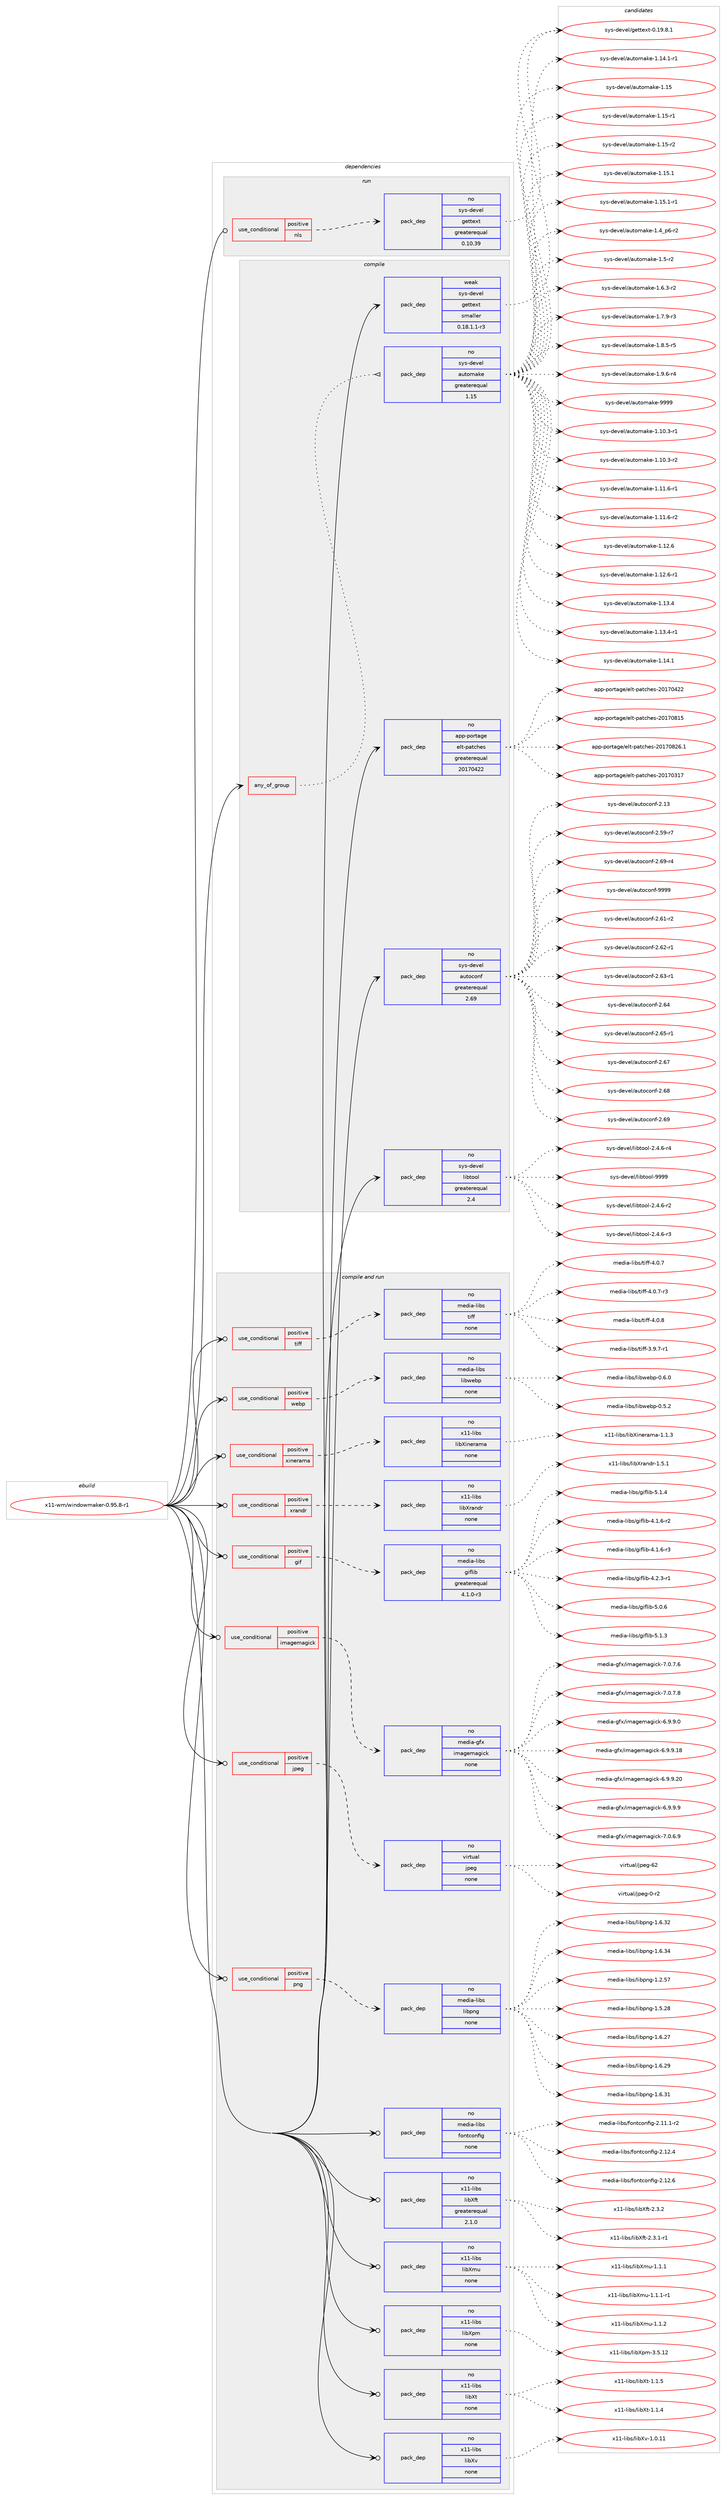 digraph prolog {

# *************
# Graph options
# *************

newrank=true;
concentrate=true;
compound=true;
graph [rankdir=LR,fontname=Helvetica,fontsize=10,ranksep=1.5];#, ranksep=2.5, nodesep=0.2];
edge  [arrowhead=vee];
node  [fontname=Helvetica,fontsize=10];

# **********
# The ebuild
# **********

subgraph cluster_leftcol {
color=gray;
rank=same;
label=<<i>ebuild</i>>;
id [label="x11-wm/windowmaker-0.95.8-r1", color=red, width=4, href="../x11-wm/windowmaker-0.95.8-r1.svg"];
}

# ****************
# The dependencies
# ****************

subgraph cluster_midcol {
color=gray;
label=<<i>dependencies</i>>;
subgraph cluster_compile {
fillcolor="#eeeeee";
style=filled;
label=<<i>compile</i>>;
subgraph any9800 {
dependency533812 [label=<<TABLE BORDER="0" CELLBORDER="1" CELLSPACING="0" CELLPADDING="4"><TR><TD CELLPADDING="10">any_of_group</TD></TR></TABLE>>, shape=none, color=red];subgraph pack399285 {
dependency533813 [label=<<TABLE BORDER="0" CELLBORDER="1" CELLSPACING="0" CELLPADDING="4" WIDTH="220"><TR><TD ROWSPAN="6" CELLPADDING="30">pack_dep</TD></TR><TR><TD WIDTH="110">no</TD></TR><TR><TD>sys-devel</TD></TR><TR><TD>automake</TD></TR><TR><TD>greaterequal</TD></TR><TR><TD>1.15</TD></TR></TABLE>>, shape=none, color=blue];
}
dependency533812:e -> dependency533813:w [weight=20,style="dotted",arrowhead="oinv"];
}
id:e -> dependency533812:w [weight=20,style="solid",arrowhead="vee"];
subgraph pack399286 {
dependency533814 [label=<<TABLE BORDER="0" CELLBORDER="1" CELLSPACING="0" CELLPADDING="4" WIDTH="220"><TR><TD ROWSPAN="6" CELLPADDING="30">pack_dep</TD></TR><TR><TD WIDTH="110">no</TD></TR><TR><TD>app-portage</TD></TR><TR><TD>elt-patches</TD></TR><TR><TD>greaterequal</TD></TR><TR><TD>20170422</TD></TR></TABLE>>, shape=none, color=blue];
}
id:e -> dependency533814:w [weight=20,style="solid",arrowhead="vee"];
subgraph pack399287 {
dependency533815 [label=<<TABLE BORDER="0" CELLBORDER="1" CELLSPACING="0" CELLPADDING="4" WIDTH="220"><TR><TD ROWSPAN="6" CELLPADDING="30">pack_dep</TD></TR><TR><TD WIDTH="110">no</TD></TR><TR><TD>sys-devel</TD></TR><TR><TD>autoconf</TD></TR><TR><TD>greaterequal</TD></TR><TR><TD>2.69</TD></TR></TABLE>>, shape=none, color=blue];
}
id:e -> dependency533815:w [weight=20,style="solid",arrowhead="vee"];
subgraph pack399288 {
dependency533816 [label=<<TABLE BORDER="0" CELLBORDER="1" CELLSPACING="0" CELLPADDING="4" WIDTH="220"><TR><TD ROWSPAN="6" CELLPADDING="30">pack_dep</TD></TR><TR><TD WIDTH="110">no</TD></TR><TR><TD>sys-devel</TD></TR><TR><TD>libtool</TD></TR><TR><TD>greaterequal</TD></TR><TR><TD>2.4</TD></TR></TABLE>>, shape=none, color=blue];
}
id:e -> dependency533816:w [weight=20,style="solid",arrowhead="vee"];
subgraph pack399289 {
dependency533817 [label=<<TABLE BORDER="0" CELLBORDER="1" CELLSPACING="0" CELLPADDING="4" WIDTH="220"><TR><TD ROWSPAN="6" CELLPADDING="30">pack_dep</TD></TR><TR><TD WIDTH="110">weak</TD></TR><TR><TD>sys-devel</TD></TR><TR><TD>gettext</TD></TR><TR><TD>smaller</TD></TR><TR><TD>0.18.1.1-r3</TD></TR></TABLE>>, shape=none, color=blue];
}
id:e -> dependency533817:w [weight=20,style="solid",arrowhead="vee"];
}
subgraph cluster_compileandrun {
fillcolor="#eeeeee";
style=filled;
label=<<i>compile and run</i>>;
subgraph cond124374 {
dependency533818 [label=<<TABLE BORDER="0" CELLBORDER="1" CELLSPACING="0" CELLPADDING="4"><TR><TD ROWSPAN="3" CELLPADDING="10">use_conditional</TD></TR><TR><TD>positive</TD></TR><TR><TD>gif</TD></TR></TABLE>>, shape=none, color=red];
subgraph pack399290 {
dependency533819 [label=<<TABLE BORDER="0" CELLBORDER="1" CELLSPACING="0" CELLPADDING="4" WIDTH="220"><TR><TD ROWSPAN="6" CELLPADDING="30">pack_dep</TD></TR><TR><TD WIDTH="110">no</TD></TR><TR><TD>media-libs</TD></TR><TR><TD>giflib</TD></TR><TR><TD>greaterequal</TD></TR><TR><TD>4.1.0-r3</TD></TR></TABLE>>, shape=none, color=blue];
}
dependency533818:e -> dependency533819:w [weight=20,style="dashed",arrowhead="vee"];
}
id:e -> dependency533818:w [weight=20,style="solid",arrowhead="odotvee"];
subgraph cond124375 {
dependency533820 [label=<<TABLE BORDER="0" CELLBORDER="1" CELLSPACING="0" CELLPADDING="4"><TR><TD ROWSPAN="3" CELLPADDING="10">use_conditional</TD></TR><TR><TD>positive</TD></TR><TR><TD>imagemagick</TD></TR></TABLE>>, shape=none, color=red];
subgraph pack399291 {
dependency533821 [label=<<TABLE BORDER="0" CELLBORDER="1" CELLSPACING="0" CELLPADDING="4" WIDTH="220"><TR><TD ROWSPAN="6" CELLPADDING="30">pack_dep</TD></TR><TR><TD WIDTH="110">no</TD></TR><TR><TD>media-gfx</TD></TR><TR><TD>imagemagick</TD></TR><TR><TD>none</TD></TR><TR><TD></TD></TR></TABLE>>, shape=none, color=blue];
}
dependency533820:e -> dependency533821:w [weight=20,style="dashed",arrowhead="vee"];
}
id:e -> dependency533820:w [weight=20,style="solid",arrowhead="odotvee"];
subgraph cond124376 {
dependency533822 [label=<<TABLE BORDER="0" CELLBORDER="1" CELLSPACING="0" CELLPADDING="4"><TR><TD ROWSPAN="3" CELLPADDING="10">use_conditional</TD></TR><TR><TD>positive</TD></TR><TR><TD>jpeg</TD></TR></TABLE>>, shape=none, color=red];
subgraph pack399292 {
dependency533823 [label=<<TABLE BORDER="0" CELLBORDER="1" CELLSPACING="0" CELLPADDING="4" WIDTH="220"><TR><TD ROWSPAN="6" CELLPADDING="30">pack_dep</TD></TR><TR><TD WIDTH="110">no</TD></TR><TR><TD>virtual</TD></TR><TR><TD>jpeg</TD></TR><TR><TD>none</TD></TR><TR><TD></TD></TR></TABLE>>, shape=none, color=blue];
}
dependency533822:e -> dependency533823:w [weight=20,style="dashed",arrowhead="vee"];
}
id:e -> dependency533822:w [weight=20,style="solid",arrowhead="odotvee"];
subgraph cond124377 {
dependency533824 [label=<<TABLE BORDER="0" CELLBORDER="1" CELLSPACING="0" CELLPADDING="4"><TR><TD ROWSPAN="3" CELLPADDING="10">use_conditional</TD></TR><TR><TD>positive</TD></TR><TR><TD>png</TD></TR></TABLE>>, shape=none, color=red];
subgraph pack399293 {
dependency533825 [label=<<TABLE BORDER="0" CELLBORDER="1" CELLSPACING="0" CELLPADDING="4" WIDTH="220"><TR><TD ROWSPAN="6" CELLPADDING="30">pack_dep</TD></TR><TR><TD WIDTH="110">no</TD></TR><TR><TD>media-libs</TD></TR><TR><TD>libpng</TD></TR><TR><TD>none</TD></TR><TR><TD></TD></TR></TABLE>>, shape=none, color=blue];
}
dependency533824:e -> dependency533825:w [weight=20,style="dashed",arrowhead="vee"];
}
id:e -> dependency533824:w [weight=20,style="solid",arrowhead="odotvee"];
subgraph cond124378 {
dependency533826 [label=<<TABLE BORDER="0" CELLBORDER="1" CELLSPACING="0" CELLPADDING="4"><TR><TD ROWSPAN="3" CELLPADDING="10">use_conditional</TD></TR><TR><TD>positive</TD></TR><TR><TD>tiff</TD></TR></TABLE>>, shape=none, color=red];
subgraph pack399294 {
dependency533827 [label=<<TABLE BORDER="0" CELLBORDER="1" CELLSPACING="0" CELLPADDING="4" WIDTH="220"><TR><TD ROWSPAN="6" CELLPADDING="30">pack_dep</TD></TR><TR><TD WIDTH="110">no</TD></TR><TR><TD>media-libs</TD></TR><TR><TD>tiff</TD></TR><TR><TD>none</TD></TR><TR><TD></TD></TR></TABLE>>, shape=none, color=blue];
}
dependency533826:e -> dependency533827:w [weight=20,style="dashed",arrowhead="vee"];
}
id:e -> dependency533826:w [weight=20,style="solid",arrowhead="odotvee"];
subgraph cond124379 {
dependency533828 [label=<<TABLE BORDER="0" CELLBORDER="1" CELLSPACING="0" CELLPADDING="4"><TR><TD ROWSPAN="3" CELLPADDING="10">use_conditional</TD></TR><TR><TD>positive</TD></TR><TR><TD>webp</TD></TR></TABLE>>, shape=none, color=red];
subgraph pack399295 {
dependency533829 [label=<<TABLE BORDER="0" CELLBORDER="1" CELLSPACING="0" CELLPADDING="4" WIDTH="220"><TR><TD ROWSPAN="6" CELLPADDING="30">pack_dep</TD></TR><TR><TD WIDTH="110">no</TD></TR><TR><TD>media-libs</TD></TR><TR><TD>libwebp</TD></TR><TR><TD>none</TD></TR><TR><TD></TD></TR></TABLE>>, shape=none, color=blue];
}
dependency533828:e -> dependency533829:w [weight=20,style="dashed",arrowhead="vee"];
}
id:e -> dependency533828:w [weight=20,style="solid",arrowhead="odotvee"];
subgraph cond124380 {
dependency533830 [label=<<TABLE BORDER="0" CELLBORDER="1" CELLSPACING="0" CELLPADDING="4"><TR><TD ROWSPAN="3" CELLPADDING="10">use_conditional</TD></TR><TR><TD>positive</TD></TR><TR><TD>xinerama</TD></TR></TABLE>>, shape=none, color=red];
subgraph pack399296 {
dependency533831 [label=<<TABLE BORDER="0" CELLBORDER="1" CELLSPACING="0" CELLPADDING="4" WIDTH="220"><TR><TD ROWSPAN="6" CELLPADDING="30">pack_dep</TD></TR><TR><TD WIDTH="110">no</TD></TR><TR><TD>x11-libs</TD></TR><TR><TD>libXinerama</TD></TR><TR><TD>none</TD></TR><TR><TD></TD></TR></TABLE>>, shape=none, color=blue];
}
dependency533830:e -> dependency533831:w [weight=20,style="dashed",arrowhead="vee"];
}
id:e -> dependency533830:w [weight=20,style="solid",arrowhead="odotvee"];
subgraph cond124381 {
dependency533832 [label=<<TABLE BORDER="0" CELLBORDER="1" CELLSPACING="0" CELLPADDING="4"><TR><TD ROWSPAN="3" CELLPADDING="10">use_conditional</TD></TR><TR><TD>positive</TD></TR><TR><TD>xrandr</TD></TR></TABLE>>, shape=none, color=red];
subgraph pack399297 {
dependency533833 [label=<<TABLE BORDER="0" CELLBORDER="1" CELLSPACING="0" CELLPADDING="4" WIDTH="220"><TR><TD ROWSPAN="6" CELLPADDING="30">pack_dep</TD></TR><TR><TD WIDTH="110">no</TD></TR><TR><TD>x11-libs</TD></TR><TR><TD>libXrandr</TD></TR><TR><TD>none</TD></TR><TR><TD></TD></TR></TABLE>>, shape=none, color=blue];
}
dependency533832:e -> dependency533833:w [weight=20,style="dashed",arrowhead="vee"];
}
id:e -> dependency533832:w [weight=20,style="solid",arrowhead="odotvee"];
subgraph pack399298 {
dependency533834 [label=<<TABLE BORDER="0" CELLBORDER="1" CELLSPACING="0" CELLPADDING="4" WIDTH="220"><TR><TD ROWSPAN="6" CELLPADDING="30">pack_dep</TD></TR><TR><TD WIDTH="110">no</TD></TR><TR><TD>media-libs</TD></TR><TR><TD>fontconfig</TD></TR><TR><TD>none</TD></TR><TR><TD></TD></TR></TABLE>>, shape=none, color=blue];
}
id:e -> dependency533834:w [weight=20,style="solid",arrowhead="odotvee"];
subgraph pack399299 {
dependency533835 [label=<<TABLE BORDER="0" CELLBORDER="1" CELLSPACING="0" CELLPADDING="4" WIDTH="220"><TR><TD ROWSPAN="6" CELLPADDING="30">pack_dep</TD></TR><TR><TD WIDTH="110">no</TD></TR><TR><TD>x11-libs</TD></TR><TR><TD>libXft</TD></TR><TR><TD>greaterequal</TD></TR><TR><TD>2.1.0</TD></TR></TABLE>>, shape=none, color=blue];
}
id:e -> dependency533835:w [weight=20,style="solid",arrowhead="odotvee"];
subgraph pack399300 {
dependency533836 [label=<<TABLE BORDER="0" CELLBORDER="1" CELLSPACING="0" CELLPADDING="4" WIDTH="220"><TR><TD ROWSPAN="6" CELLPADDING="30">pack_dep</TD></TR><TR><TD WIDTH="110">no</TD></TR><TR><TD>x11-libs</TD></TR><TR><TD>libXmu</TD></TR><TR><TD>none</TD></TR><TR><TD></TD></TR></TABLE>>, shape=none, color=blue];
}
id:e -> dependency533836:w [weight=20,style="solid",arrowhead="odotvee"];
subgraph pack399301 {
dependency533837 [label=<<TABLE BORDER="0" CELLBORDER="1" CELLSPACING="0" CELLPADDING="4" WIDTH="220"><TR><TD ROWSPAN="6" CELLPADDING="30">pack_dep</TD></TR><TR><TD WIDTH="110">no</TD></TR><TR><TD>x11-libs</TD></TR><TR><TD>libXpm</TD></TR><TR><TD>none</TD></TR><TR><TD></TD></TR></TABLE>>, shape=none, color=blue];
}
id:e -> dependency533837:w [weight=20,style="solid",arrowhead="odotvee"];
subgraph pack399302 {
dependency533838 [label=<<TABLE BORDER="0" CELLBORDER="1" CELLSPACING="0" CELLPADDING="4" WIDTH="220"><TR><TD ROWSPAN="6" CELLPADDING="30">pack_dep</TD></TR><TR><TD WIDTH="110">no</TD></TR><TR><TD>x11-libs</TD></TR><TR><TD>libXt</TD></TR><TR><TD>none</TD></TR><TR><TD></TD></TR></TABLE>>, shape=none, color=blue];
}
id:e -> dependency533838:w [weight=20,style="solid",arrowhead="odotvee"];
subgraph pack399303 {
dependency533839 [label=<<TABLE BORDER="0" CELLBORDER="1" CELLSPACING="0" CELLPADDING="4" WIDTH="220"><TR><TD ROWSPAN="6" CELLPADDING="30">pack_dep</TD></TR><TR><TD WIDTH="110">no</TD></TR><TR><TD>x11-libs</TD></TR><TR><TD>libXv</TD></TR><TR><TD>none</TD></TR><TR><TD></TD></TR></TABLE>>, shape=none, color=blue];
}
id:e -> dependency533839:w [weight=20,style="solid",arrowhead="odotvee"];
}
subgraph cluster_run {
fillcolor="#eeeeee";
style=filled;
label=<<i>run</i>>;
subgraph cond124382 {
dependency533840 [label=<<TABLE BORDER="0" CELLBORDER="1" CELLSPACING="0" CELLPADDING="4"><TR><TD ROWSPAN="3" CELLPADDING="10">use_conditional</TD></TR><TR><TD>positive</TD></TR><TR><TD>nls</TD></TR></TABLE>>, shape=none, color=red];
subgraph pack399304 {
dependency533841 [label=<<TABLE BORDER="0" CELLBORDER="1" CELLSPACING="0" CELLPADDING="4" WIDTH="220"><TR><TD ROWSPAN="6" CELLPADDING="30">pack_dep</TD></TR><TR><TD WIDTH="110">no</TD></TR><TR><TD>sys-devel</TD></TR><TR><TD>gettext</TD></TR><TR><TD>greaterequal</TD></TR><TR><TD>0.10.39</TD></TR></TABLE>>, shape=none, color=blue];
}
dependency533840:e -> dependency533841:w [weight=20,style="dashed",arrowhead="vee"];
}
id:e -> dependency533840:w [weight=20,style="solid",arrowhead="odot"];
}
}

# **************
# The candidates
# **************

subgraph cluster_choices {
rank=same;
color=gray;
label=<<i>candidates</i>>;

subgraph choice399285 {
color=black;
nodesep=1;
choice11512111545100101118101108479711711611110997107101454946494846514511449 [label="sys-devel/automake-1.10.3-r1", color=red, width=4,href="../sys-devel/automake-1.10.3-r1.svg"];
choice11512111545100101118101108479711711611110997107101454946494846514511450 [label="sys-devel/automake-1.10.3-r2", color=red, width=4,href="../sys-devel/automake-1.10.3-r2.svg"];
choice11512111545100101118101108479711711611110997107101454946494946544511449 [label="sys-devel/automake-1.11.6-r1", color=red, width=4,href="../sys-devel/automake-1.11.6-r1.svg"];
choice11512111545100101118101108479711711611110997107101454946494946544511450 [label="sys-devel/automake-1.11.6-r2", color=red, width=4,href="../sys-devel/automake-1.11.6-r2.svg"];
choice1151211154510010111810110847971171161111099710710145494649504654 [label="sys-devel/automake-1.12.6", color=red, width=4,href="../sys-devel/automake-1.12.6.svg"];
choice11512111545100101118101108479711711611110997107101454946495046544511449 [label="sys-devel/automake-1.12.6-r1", color=red, width=4,href="../sys-devel/automake-1.12.6-r1.svg"];
choice1151211154510010111810110847971171161111099710710145494649514652 [label="sys-devel/automake-1.13.4", color=red, width=4,href="../sys-devel/automake-1.13.4.svg"];
choice11512111545100101118101108479711711611110997107101454946495146524511449 [label="sys-devel/automake-1.13.4-r1", color=red, width=4,href="../sys-devel/automake-1.13.4-r1.svg"];
choice1151211154510010111810110847971171161111099710710145494649524649 [label="sys-devel/automake-1.14.1", color=red, width=4,href="../sys-devel/automake-1.14.1.svg"];
choice11512111545100101118101108479711711611110997107101454946495246494511449 [label="sys-devel/automake-1.14.1-r1", color=red, width=4,href="../sys-devel/automake-1.14.1-r1.svg"];
choice115121115451001011181011084797117116111109971071014549464953 [label="sys-devel/automake-1.15", color=red, width=4,href="../sys-devel/automake-1.15.svg"];
choice1151211154510010111810110847971171161111099710710145494649534511449 [label="sys-devel/automake-1.15-r1", color=red, width=4,href="../sys-devel/automake-1.15-r1.svg"];
choice1151211154510010111810110847971171161111099710710145494649534511450 [label="sys-devel/automake-1.15-r2", color=red, width=4,href="../sys-devel/automake-1.15-r2.svg"];
choice1151211154510010111810110847971171161111099710710145494649534649 [label="sys-devel/automake-1.15.1", color=red, width=4,href="../sys-devel/automake-1.15.1.svg"];
choice11512111545100101118101108479711711611110997107101454946495346494511449 [label="sys-devel/automake-1.15.1-r1", color=red, width=4,href="../sys-devel/automake-1.15.1-r1.svg"];
choice115121115451001011181011084797117116111109971071014549465295112544511450 [label="sys-devel/automake-1.4_p6-r2", color=red, width=4,href="../sys-devel/automake-1.4_p6-r2.svg"];
choice11512111545100101118101108479711711611110997107101454946534511450 [label="sys-devel/automake-1.5-r2", color=red, width=4,href="../sys-devel/automake-1.5-r2.svg"];
choice115121115451001011181011084797117116111109971071014549465446514511450 [label="sys-devel/automake-1.6.3-r2", color=red, width=4,href="../sys-devel/automake-1.6.3-r2.svg"];
choice115121115451001011181011084797117116111109971071014549465546574511451 [label="sys-devel/automake-1.7.9-r3", color=red, width=4,href="../sys-devel/automake-1.7.9-r3.svg"];
choice115121115451001011181011084797117116111109971071014549465646534511453 [label="sys-devel/automake-1.8.5-r5", color=red, width=4,href="../sys-devel/automake-1.8.5-r5.svg"];
choice115121115451001011181011084797117116111109971071014549465746544511452 [label="sys-devel/automake-1.9.6-r4", color=red, width=4,href="../sys-devel/automake-1.9.6-r4.svg"];
choice115121115451001011181011084797117116111109971071014557575757 [label="sys-devel/automake-9999", color=red, width=4,href="../sys-devel/automake-9999.svg"];
dependency533813:e -> choice11512111545100101118101108479711711611110997107101454946494846514511449:w [style=dotted,weight="100"];
dependency533813:e -> choice11512111545100101118101108479711711611110997107101454946494846514511450:w [style=dotted,weight="100"];
dependency533813:e -> choice11512111545100101118101108479711711611110997107101454946494946544511449:w [style=dotted,weight="100"];
dependency533813:e -> choice11512111545100101118101108479711711611110997107101454946494946544511450:w [style=dotted,weight="100"];
dependency533813:e -> choice1151211154510010111810110847971171161111099710710145494649504654:w [style=dotted,weight="100"];
dependency533813:e -> choice11512111545100101118101108479711711611110997107101454946495046544511449:w [style=dotted,weight="100"];
dependency533813:e -> choice1151211154510010111810110847971171161111099710710145494649514652:w [style=dotted,weight="100"];
dependency533813:e -> choice11512111545100101118101108479711711611110997107101454946495146524511449:w [style=dotted,weight="100"];
dependency533813:e -> choice1151211154510010111810110847971171161111099710710145494649524649:w [style=dotted,weight="100"];
dependency533813:e -> choice11512111545100101118101108479711711611110997107101454946495246494511449:w [style=dotted,weight="100"];
dependency533813:e -> choice115121115451001011181011084797117116111109971071014549464953:w [style=dotted,weight="100"];
dependency533813:e -> choice1151211154510010111810110847971171161111099710710145494649534511449:w [style=dotted,weight="100"];
dependency533813:e -> choice1151211154510010111810110847971171161111099710710145494649534511450:w [style=dotted,weight="100"];
dependency533813:e -> choice1151211154510010111810110847971171161111099710710145494649534649:w [style=dotted,weight="100"];
dependency533813:e -> choice11512111545100101118101108479711711611110997107101454946495346494511449:w [style=dotted,weight="100"];
dependency533813:e -> choice115121115451001011181011084797117116111109971071014549465295112544511450:w [style=dotted,weight="100"];
dependency533813:e -> choice11512111545100101118101108479711711611110997107101454946534511450:w [style=dotted,weight="100"];
dependency533813:e -> choice115121115451001011181011084797117116111109971071014549465446514511450:w [style=dotted,weight="100"];
dependency533813:e -> choice115121115451001011181011084797117116111109971071014549465546574511451:w [style=dotted,weight="100"];
dependency533813:e -> choice115121115451001011181011084797117116111109971071014549465646534511453:w [style=dotted,weight="100"];
dependency533813:e -> choice115121115451001011181011084797117116111109971071014549465746544511452:w [style=dotted,weight="100"];
dependency533813:e -> choice115121115451001011181011084797117116111109971071014557575757:w [style=dotted,weight="100"];
}
subgraph choice399286 {
color=black;
nodesep=1;
choice97112112451121111141169710310147101108116451129711699104101115455048495548514955 [label="app-portage/elt-patches-20170317", color=red, width=4,href="../app-portage/elt-patches-20170317.svg"];
choice97112112451121111141169710310147101108116451129711699104101115455048495548525050 [label="app-portage/elt-patches-20170422", color=red, width=4,href="../app-portage/elt-patches-20170422.svg"];
choice97112112451121111141169710310147101108116451129711699104101115455048495548564953 [label="app-portage/elt-patches-20170815", color=red, width=4,href="../app-portage/elt-patches-20170815.svg"];
choice971121124511211111411697103101471011081164511297116991041011154550484955485650544649 [label="app-portage/elt-patches-20170826.1", color=red, width=4,href="../app-portage/elt-patches-20170826.1.svg"];
dependency533814:e -> choice97112112451121111141169710310147101108116451129711699104101115455048495548514955:w [style=dotted,weight="100"];
dependency533814:e -> choice97112112451121111141169710310147101108116451129711699104101115455048495548525050:w [style=dotted,weight="100"];
dependency533814:e -> choice97112112451121111141169710310147101108116451129711699104101115455048495548564953:w [style=dotted,weight="100"];
dependency533814:e -> choice971121124511211111411697103101471011081164511297116991041011154550484955485650544649:w [style=dotted,weight="100"];
}
subgraph choice399287 {
color=black;
nodesep=1;
choice115121115451001011181011084797117116111991111101024550464951 [label="sys-devel/autoconf-2.13", color=red, width=4,href="../sys-devel/autoconf-2.13.svg"];
choice1151211154510010111810110847971171161119911111010245504653574511455 [label="sys-devel/autoconf-2.59-r7", color=red, width=4,href="../sys-devel/autoconf-2.59-r7.svg"];
choice1151211154510010111810110847971171161119911111010245504654494511450 [label="sys-devel/autoconf-2.61-r2", color=red, width=4,href="../sys-devel/autoconf-2.61-r2.svg"];
choice1151211154510010111810110847971171161119911111010245504654504511449 [label="sys-devel/autoconf-2.62-r1", color=red, width=4,href="../sys-devel/autoconf-2.62-r1.svg"];
choice1151211154510010111810110847971171161119911111010245504654514511449 [label="sys-devel/autoconf-2.63-r1", color=red, width=4,href="../sys-devel/autoconf-2.63-r1.svg"];
choice115121115451001011181011084797117116111991111101024550465452 [label="sys-devel/autoconf-2.64", color=red, width=4,href="../sys-devel/autoconf-2.64.svg"];
choice1151211154510010111810110847971171161119911111010245504654534511449 [label="sys-devel/autoconf-2.65-r1", color=red, width=4,href="../sys-devel/autoconf-2.65-r1.svg"];
choice115121115451001011181011084797117116111991111101024550465455 [label="sys-devel/autoconf-2.67", color=red, width=4,href="../sys-devel/autoconf-2.67.svg"];
choice115121115451001011181011084797117116111991111101024550465456 [label="sys-devel/autoconf-2.68", color=red, width=4,href="../sys-devel/autoconf-2.68.svg"];
choice115121115451001011181011084797117116111991111101024550465457 [label="sys-devel/autoconf-2.69", color=red, width=4,href="../sys-devel/autoconf-2.69.svg"];
choice1151211154510010111810110847971171161119911111010245504654574511452 [label="sys-devel/autoconf-2.69-r4", color=red, width=4,href="../sys-devel/autoconf-2.69-r4.svg"];
choice115121115451001011181011084797117116111991111101024557575757 [label="sys-devel/autoconf-9999", color=red, width=4,href="../sys-devel/autoconf-9999.svg"];
dependency533815:e -> choice115121115451001011181011084797117116111991111101024550464951:w [style=dotted,weight="100"];
dependency533815:e -> choice1151211154510010111810110847971171161119911111010245504653574511455:w [style=dotted,weight="100"];
dependency533815:e -> choice1151211154510010111810110847971171161119911111010245504654494511450:w [style=dotted,weight="100"];
dependency533815:e -> choice1151211154510010111810110847971171161119911111010245504654504511449:w [style=dotted,weight="100"];
dependency533815:e -> choice1151211154510010111810110847971171161119911111010245504654514511449:w [style=dotted,weight="100"];
dependency533815:e -> choice115121115451001011181011084797117116111991111101024550465452:w [style=dotted,weight="100"];
dependency533815:e -> choice1151211154510010111810110847971171161119911111010245504654534511449:w [style=dotted,weight="100"];
dependency533815:e -> choice115121115451001011181011084797117116111991111101024550465455:w [style=dotted,weight="100"];
dependency533815:e -> choice115121115451001011181011084797117116111991111101024550465456:w [style=dotted,weight="100"];
dependency533815:e -> choice115121115451001011181011084797117116111991111101024550465457:w [style=dotted,weight="100"];
dependency533815:e -> choice1151211154510010111810110847971171161119911111010245504654574511452:w [style=dotted,weight="100"];
dependency533815:e -> choice115121115451001011181011084797117116111991111101024557575757:w [style=dotted,weight="100"];
}
subgraph choice399288 {
color=black;
nodesep=1;
choice1151211154510010111810110847108105981161111111084550465246544511450 [label="sys-devel/libtool-2.4.6-r2", color=red, width=4,href="../sys-devel/libtool-2.4.6-r2.svg"];
choice1151211154510010111810110847108105981161111111084550465246544511451 [label="sys-devel/libtool-2.4.6-r3", color=red, width=4,href="../sys-devel/libtool-2.4.6-r3.svg"];
choice1151211154510010111810110847108105981161111111084550465246544511452 [label="sys-devel/libtool-2.4.6-r4", color=red, width=4,href="../sys-devel/libtool-2.4.6-r4.svg"];
choice1151211154510010111810110847108105981161111111084557575757 [label="sys-devel/libtool-9999", color=red, width=4,href="../sys-devel/libtool-9999.svg"];
dependency533816:e -> choice1151211154510010111810110847108105981161111111084550465246544511450:w [style=dotted,weight="100"];
dependency533816:e -> choice1151211154510010111810110847108105981161111111084550465246544511451:w [style=dotted,weight="100"];
dependency533816:e -> choice1151211154510010111810110847108105981161111111084550465246544511452:w [style=dotted,weight="100"];
dependency533816:e -> choice1151211154510010111810110847108105981161111111084557575757:w [style=dotted,weight="100"];
}
subgraph choice399289 {
color=black;
nodesep=1;
choice1151211154510010111810110847103101116116101120116454846495746564649 [label="sys-devel/gettext-0.19.8.1", color=red, width=4,href="../sys-devel/gettext-0.19.8.1.svg"];
dependency533817:e -> choice1151211154510010111810110847103101116116101120116454846495746564649:w [style=dotted,weight="100"];
}
subgraph choice399290 {
color=black;
nodesep=1;
choice10910110010597451081059811547103105102108105984552464946544511450 [label="media-libs/giflib-4.1.6-r2", color=red, width=4,href="../media-libs/giflib-4.1.6-r2.svg"];
choice10910110010597451081059811547103105102108105984552464946544511451 [label="media-libs/giflib-4.1.6-r3", color=red, width=4,href="../media-libs/giflib-4.1.6-r3.svg"];
choice10910110010597451081059811547103105102108105984552465046514511449 [label="media-libs/giflib-4.2.3-r1", color=red, width=4,href="../media-libs/giflib-4.2.3-r1.svg"];
choice1091011001059745108105981154710310510210810598455346484654 [label="media-libs/giflib-5.0.6", color=red, width=4,href="../media-libs/giflib-5.0.6.svg"];
choice1091011001059745108105981154710310510210810598455346494651 [label="media-libs/giflib-5.1.3", color=red, width=4,href="../media-libs/giflib-5.1.3.svg"];
choice1091011001059745108105981154710310510210810598455346494652 [label="media-libs/giflib-5.1.4", color=red, width=4,href="../media-libs/giflib-5.1.4.svg"];
dependency533819:e -> choice10910110010597451081059811547103105102108105984552464946544511450:w [style=dotted,weight="100"];
dependency533819:e -> choice10910110010597451081059811547103105102108105984552464946544511451:w [style=dotted,weight="100"];
dependency533819:e -> choice10910110010597451081059811547103105102108105984552465046514511449:w [style=dotted,weight="100"];
dependency533819:e -> choice1091011001059745108105981154710310510210810598455346484654:w [style=dotted,weight="100"];
dependency533819:e -> choice1091011001059745108105981154710310510210810598455346494651:w [style=dotted,weight="100"];
dependency533819:e -> choice1091011001059745108105981154710310510210810598455346494652:w [style=dotted,weight="100"];
}
subgraph choice399291 {
color=black;
nodesep=1;
choice1091011001059745103102120471051099710310110997103105991074554465746574648 [label="media-gfx/imagemagick-6.9.9.0", color=red, width=4,href="../media-gfx/imagemagick-6.9.9.0.svg"];
choice109101100105974510310212047105109971031011099710310599107455446574657464956 [label="media-gfx/imagemagick-6.9.9.18", color=red, width=4,href="../media-gfx/imagemagick-6.9.9.18.svg"];
choice109101100105974510310212047105109971031011099710310599107455446574657465048 [label="media-gfx/imagemagick-6.9.9.20", color=red, width=4,href="../media-gfx/imagemagick-6.9.9.20.svg"];
choice1091011001059745103102120471051099710310110997103105991074554465746574657 [label="media-gfx/imagemagick-6.9.9.9", color=red, width=4,href="../media-gfx/imagemagick-6.9.9.9.svg"];
choice1091011001059745103102120471051099710310110997103105991074555464846544657 [label="media-gfx/imagemagick-7.0.6.9", color=red, width=4,href="../media-gfx/imagemagick-7.0.6.9.svg"];
choice1091011001059745103102120471051099710310110997103105991074555464846554654 [label="media-gfx/imagemagick-7.0.7.6", color=red, width=4,href="../media-gfx/imagemagick-7.0.7.6.svg"];
choice1091011001059745103102120471051099710310110997103105991074555464846554656 [label="media-gfx/imagemagick-7.0.7.8", color=red, width=4,href="../media-gfx/imagemagick-7.0.7.8.svg"];
dependency533821:e -> choice1091011001059745103102120471051099710310110997103105991074554465746574648:w [style=dotted,weight="100"];
dependency533821:e -> choice109101100105974510310212047105109971031011099710310599107455446574657464956:w [style=dotted,weight="100"];
dependency533821:e -> choice109101100105974510310212047105109971031011099710310599107455446574657465048:w [style=dotted,weight="100"];
dependency533821:e -> choice1091011001059745103102120471051099710310110997103105991074554465746574657:w [style=dotted,weight="100"];
dependency533821:e -> choice1091011001059745103102120471051099710310110997103105991074555464846544657:w [style=dotted,weight="100"];
dependency533821:e -> choice1091011001059745103102120471051099710310110997103105991074555464846554654:w [style=dotted,weight="100"];
dependency533821:e -> choice1091011001059745103102120471051099710310110997103105991074555464846554656:w [style=dotted,weight="100"];
}
subgraph choice399292 {
color=black;
nodesep=1;
choice118105114116117971084710611210110345484511450 [label="virtual/jpeg-0-r2", color=red, width=4,href="../virtual/jpeg-0-r2.svg"];
choice1181051141161179710847106112101103455450 [label="virtual/jpeg-62", color=red, width=4,href="../virtual/jpeg-62.svg"];
dependency533823:e -> choice118105114116117971084710611210110345484511450:w [style=dotted,weight="100"];
dependency533823:e -> choice1181051141161179710847106112101103455450:w [style=dotted,weight="100"];
}
subgraph choice399293 {
color=black;
nodesep=1;
choice109101100105974510810598115471081059811211010345494650465355 [label="media-libs/libpng-1.2.57", color=red, width=4,href="../media-libs/libpng-1.2.57.svg"];
choice109101100105974510810598115471081059811211010345494653465056 [label="media-libs/libpng-1.5.28", color=red, width=4,href="../media-libs/libpng-1.5.28.svg"];
choice109101100105974510810598115471081059811211010345494654465055 [label="media-libs/libpng-1.6.27", color=red, width=4,href="../media-libs/libpng-1.6.27.svg"];
choice109101100105974510810598115471081059811211010345494654465057 [label="media-libs/libpng-1.6.29", color=red, width=4,href="../media-libs/libpng-1.6.29.svg"];
choice109101100105974510810598115471081059811211010345494654465149 [label="media-libs/libpng-1.6.31", color=red, width=4,href="../media-libs/libpng-1.6.31.svg"];
choice109101100105974510810598115471081059811211010345494654465150 [label="media-libs/libpng-1.6.32", color=red, width=4,href="../media-libs/libpng-1.6.32.svg"];
choice109101100105974510810598115471081059811211010345494654465152 [label="media-libs/libpng-1.6.34", color=red, width=4,href="../media-libs/libpng-1.6.34.svg"];
dependency533825:e -> choice109101100105974510810598115471081059811211010345494650465355:w [style=dotted,weight="100"];
dependency533825:e -> choice109101100105974510810598115471081059811211010345494653465056:w [style=dotted,weight="100"];
dependency533825:e -> choice109101100105974510810598115471081059811211010345494654465055:w [style=dotted,weight="100"];
dependency533825:e -> choice109101100105974510810598115471081059811211010345494654465057:w [style=dotted,weight="100"];
dependency533825:e -> choice109101100105974510810598115471081059811211010345494654465149:w [style=dotted,weight="100"];
dependency533825:e -> choice109101100105974510810598115471081059811211010345494654465150:w [style=dotted,weight="100"];
dependency533825:e -> choice109101100105974510810598115471081059811211010345494654465152:w [style=dotted,weight="100"];
}
subgraph choice399294 {
color=black;
nodesep=1;
choice109101100105974510810598115471161051021024551465746554511449 [label="media-libs/tiff-3.9.7-r1", color=red, width=4,href="../media-libs/tiff-3.9.7-r1.svg"];
choice10910110010597451081059811547116105102102455246484655 [label="media-libs/tiff-4.0.7", color=red, width=4,href="../media-libs/tiff-4.0.7.svg"];
choice109101100105974510810598115471161051021024552464846554511451 [label="media-libs/tiff-4.0.7-r3", color=red, width=4,href="../media-libs/tiff-4.0.7-r3.svg"];
choice10910110010597451081059811547116105102102455246484656 [label="media-libs/tiff-4.0.8", color=red, width=4,href="../media-libs/tiff-4.0.8.svg"];
dependency533827:e -> choice109101100105974510810598115471161051021024551465746554511449:w [style=dotted,weight="100"];
dependency533827:e -> choice10910110010597451081059811547116105102102455246484655:w [style=dotted,weight="100"];
dependency533827:e -> choice109101100105974510810598115471161051021024552464846554511451:w [style=dotted,weight="100"];
dependency533827:e -> choice10910110010597451081059811547116105102102455246484656:w [style=dotted,weight="100"];
}
subgraph choice399295 {
color=black;
nodesep=1;
choice109101100105974510810598115471081059811910198112454846534650 [label="media-libs/libwebp-0.5.2", color=red, width=4,href="../media-libs/libwebp-0.5.2.svg"];
choice109101100105974510810598115471081059811910198112454846544648 [label="media-libs/libwebp-0.6.0", color=red, width=4,href="../media-libs/libwebp-0.6.0.svg"];
dependency533829:e -> choice109101100105974510810598115471081059811910198112454846534650:w [style=dotted,weight="100"];
dependency533829:e -> choice109101100105974510810598115471081059811910198112454846544648:w [style=dotted,weight="100"];
}
subgraph choice399296 {
color=black;
nodesep=1;
choice120494945108105981154710810598881051101011149710997454946494651 [label="x11-libs/libXinerama-1.1.3", color=red, width=4,href="../x11-libs/libXinerama-1.1.3.svg"];
dependency533831:e -> choice120494945108105981154710810598881051101011149710997454946494651:w [style=dotted,weight="100"];
}
subgraph choice399297 {
color=black;
nodesep=1;
choice1204949451081059811547108105988811497110100114454946534649 [label="x11-libs/libXrandr-1.5.1", color=red, width=4,href="../x11-libs/libXrandr-1.5.1.svg"];
dependency533833:e -> choice1204949451081059811547108105988811497110100114454946534649:w [style=dotted,weight="100"];
}
subgraph choice399298 {
color=black;
nodesep=1;
choice1091011001059745108105981154710211111011699111110102105103455046494946494511450 [label="media-libs/fontconfig-2.11.1-r2", color=red, width=4,href="../media-libs/fontconfig-2.11.1-r2.svg"];
choice109101100105974510810598115471021111101169911111010210510345504649504652 [label="media-libs/fontconfig-2.12.4", color=red, width=4,href="../media-libs/fontconfig-2.12.4.svg"];
choice109101100105974510810598115471021111101169911111010210510345504649504654 [label="media-libs/fontconfig-2.12.6", color=red, width=4,href="../media-libs/fontconfig-2.12.6.svg"];
dependency533834:e -> choice1091011001059745108105981154710211111011699111110102105103455046494946494511450:w [style=dotted,weight="100"];
dependency533834:e -> choice109101100105974510810598115471021111101169911111010210510345504649504652:w [style=dotted,weight="100"];
dependency533834:e -> choice109101100105974510810598115471021111101169911111010210510345504649504654:w [style=dotted,weight="100"];
}
subgraph choice399299 {
color=black;
nodesep=1;
choice120494945108105981154710810598881021164550465146494511449 [label="x11-libs/libXft-2.3.1-r1", color=red, width=4,href="../x11-libs/libXft-2.3.1-r1.svg"];
choice12049494510810598115471081059888102116455046514650 [label="x11-libs/libXft-2.3.2", color=red, width=4,href="../x11-libs/libXft-2.3.2.svg"];
dependency533835:e -> choice120494945108105981154710810598881021164550465146494511449:w [style=dotted,weight="100"];
dependency533835:e -> choice12049494510810598115471081059888102116455046514650:w [style=dotted,weight="100"];
}
subgraph choice399300 {
color=black;
nodesep=1;
choice12049494510810598115471081059888109117454946494649 [label="x11-libs/libXmu-1.1.1", color=red, width=4,href="../x11-libs/libXmu-1.1.1.svg"];
choice120494945108105981154710810598881091174549464946494511449 [label="x11-libs/libXmu-1.1.1-r1", color=red, width=4,href="../x11-libs/libXmu-1.1.1-r1.svg"];
choice12049494510810598115471081059888109117454946494650 [label="x11-libs/libXmu-1.1.2", color=red, width=4,href="../x11-libs/libXmu-1.1.2.svg"];
dependency533836:e -> choice12049494510810598115471081059888109117454946494649:w [style=dotted,weight="100"];
dependency533836:e -> choice120494945108105981154710810598881091174549464946494511449:w [style=dotted,weight="100"];
dependency533836:e -> choice12049494510810598115471081059888109117454946494650:w [style=dotted,weight="100"];
}
subgraph choice399301 {
color=black;
nodesep=1;
choice1204949451081059811547108105988811210945514653464950 [label="x11-libs/libXpm-3.5.12", color=red, width=4,href="../x11-libs/libXpm-3.5.12.svg"];
dependency533837:e -> choice1204949451081059811547108105988811210945514653464950:w [style=dotted,weight="100"];
}
subgraph choice399302 {
color=black;
nodesep=1;
choice12049494510810598115471081059888116454946494652 [label="x11-libs/libXt-1.1.4", color=red, width=4,href="../x11-libs/libXt-1.1.4.svg"];
choice12049494510810598115471081059888116454946494653 [label="x11-libs/libXt-1.1.5", color=red, width=4,href="../x11-libs/libXt-1.1.5.svg"];
dependency533838:e -> choice12049494510810598115471081059888116454946494652:w [style=dotted,weight="100"];
dependency533838:e -> choice12049494510810598115471081059888116454946494653:w [style=dotted,weight="100"];
}
subgraph choice399303 {
color=black;
nodesep=1;
choice1204949451081059811547108105988811845494648464949 [label="x11-libs/libXv-1.0.11", color=red, width=4,href="../x11-libs/libXv-1.0.11.svg"];
dependency533839:e -> choice1204949451081059811547108105988811845494648464949:w [style=dotted,weight="100"];
}
subgraph choice399304 {
color=black;
nodesep=1;
choice1151211154510010111810110847103101116116101120116454846495746564649 [label="sys-devel/gettext-0.19.8.1", color=red, width=4,href="../sys-devel/gettext-0.19.8.1.svg"];
dependency533841:e -> choice1151211154510010111810110847103101116116101120116454846495746564649:w [style=dotted,weight="100"];
}
}

}
